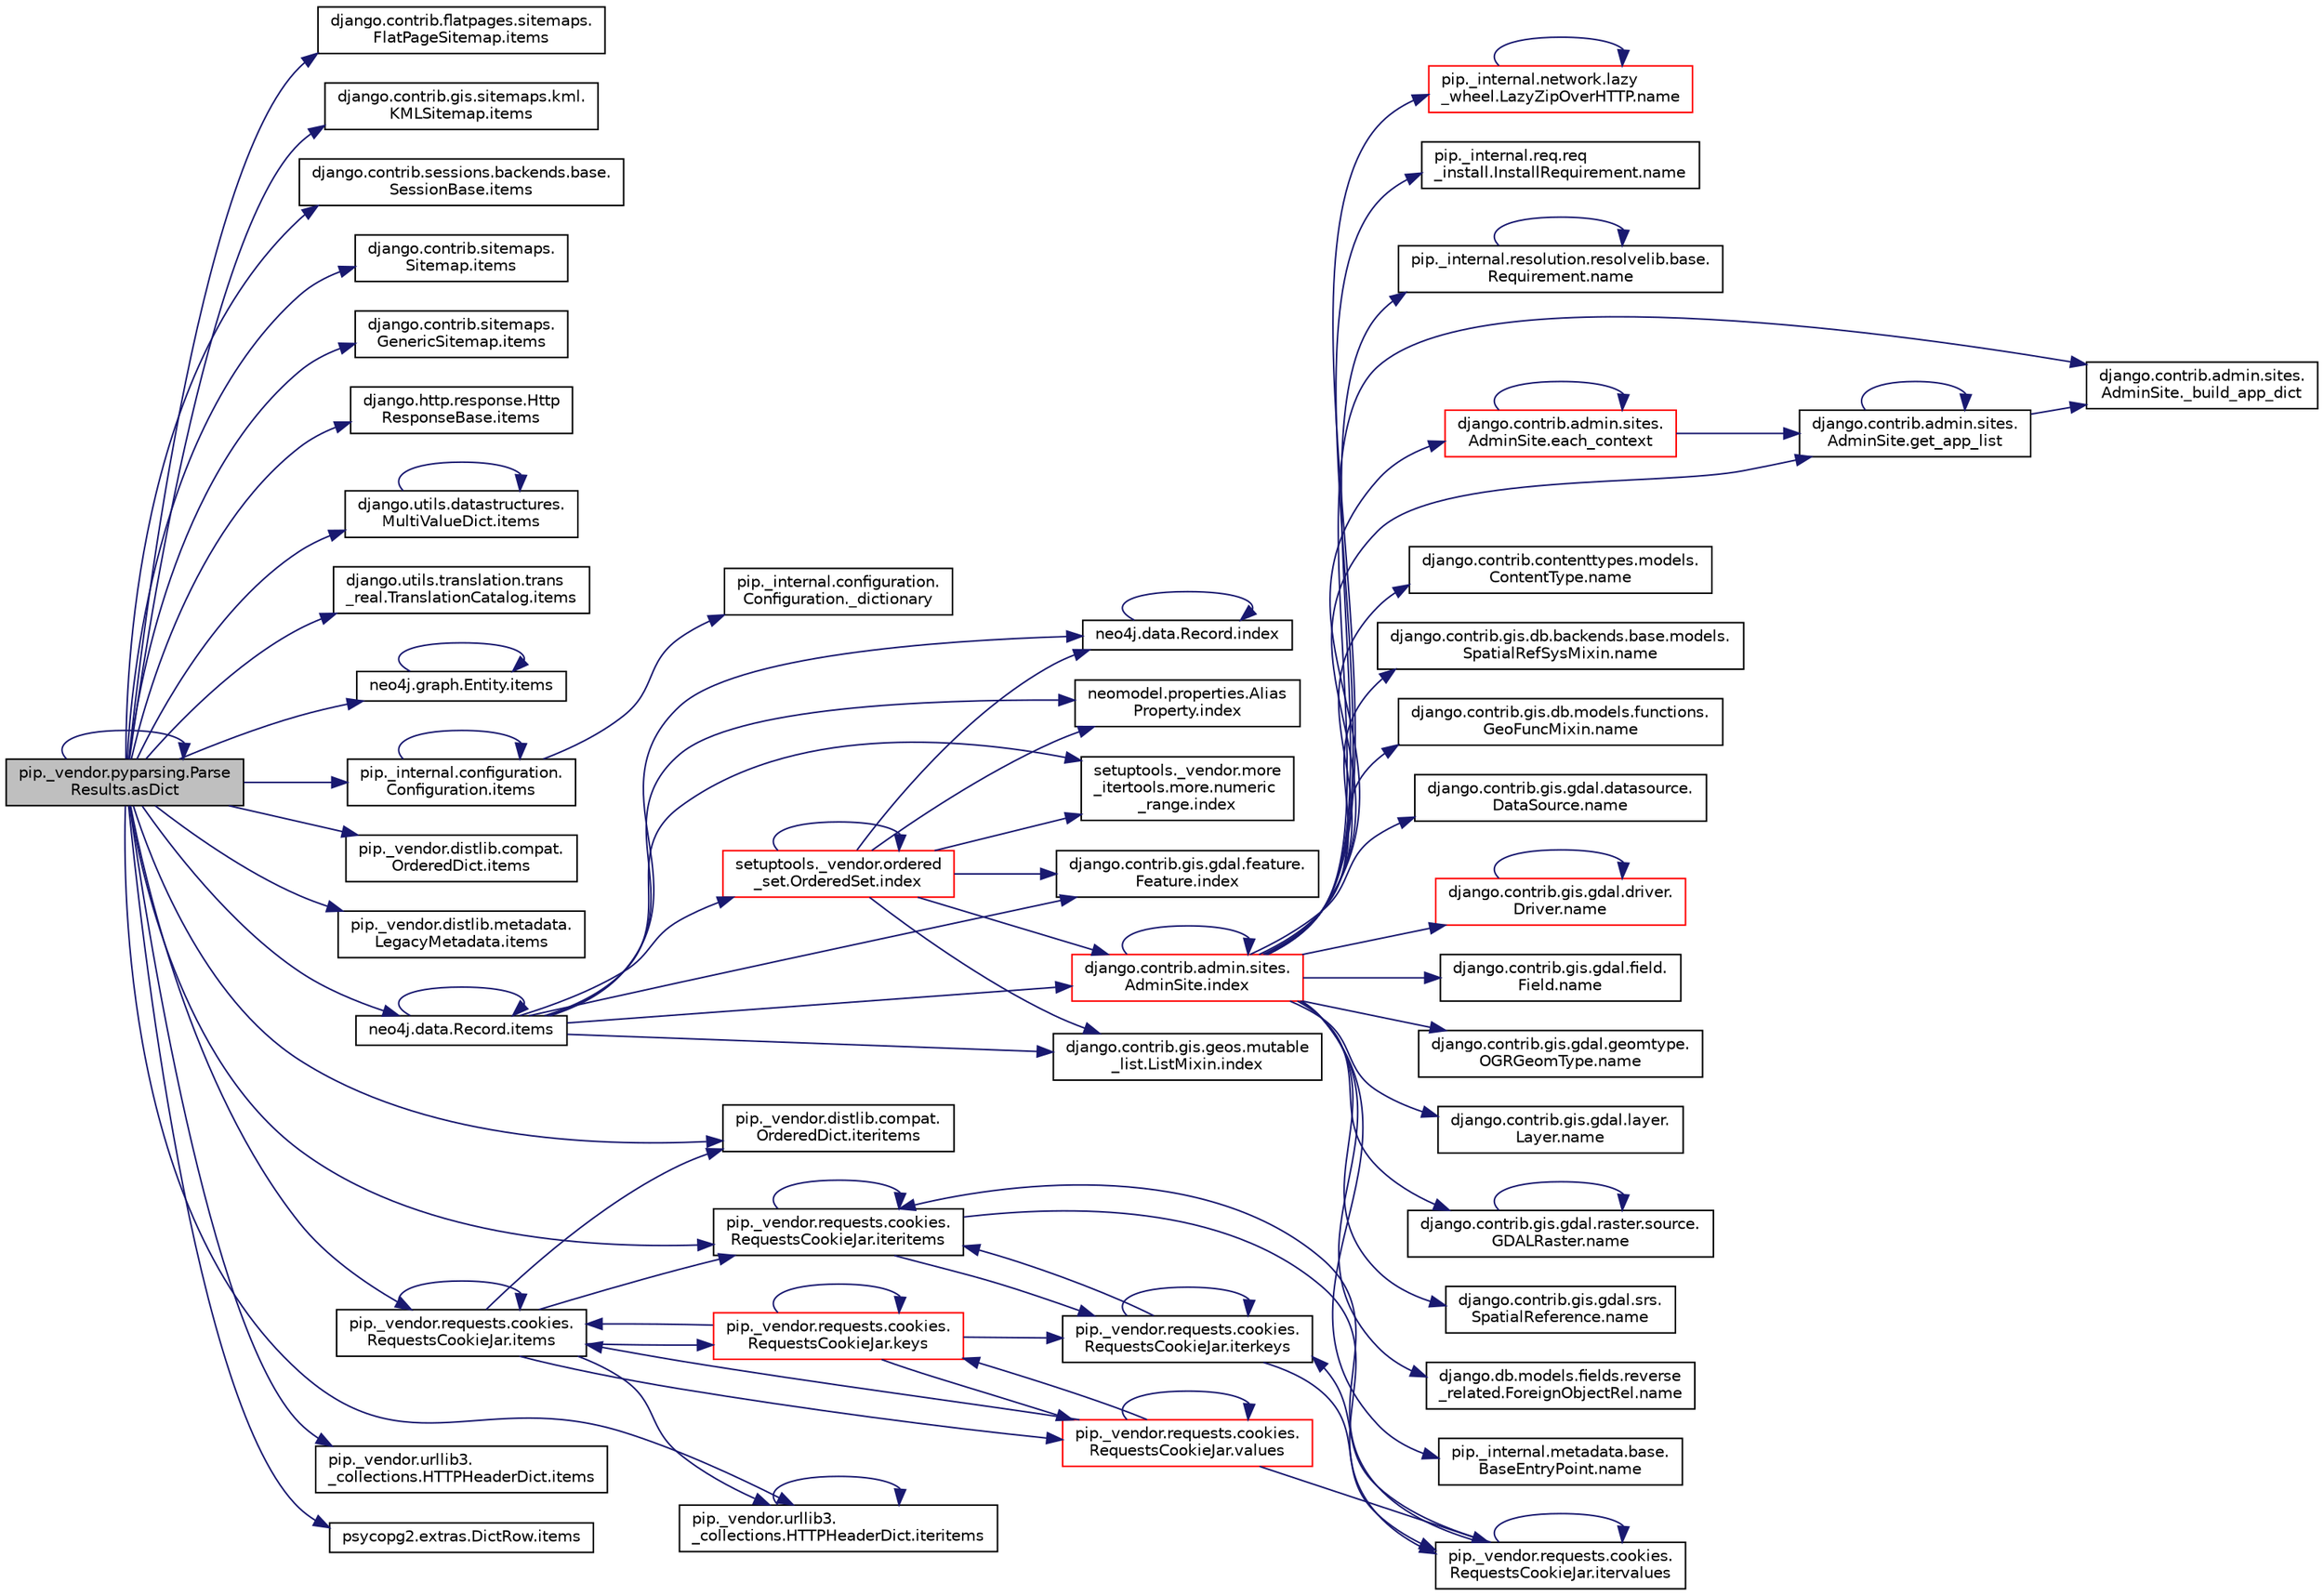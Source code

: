 digraph "pip._vendor.pyparsing.ParseResults.asDict"
{
 // LATEX_PDF_SIZE
  edge [fontname="Helvetica",fontsize="10",labelfontname="Helvetica",labelfontsize="10"];
  node [fontname="Helvetica",fontsize="10",shape=record];
  rankdir="LR";
  Node1 [label="pip._vendor.pyparsing.Parse\lResults.asDict",height=0.2,width=0.4,color="black", fillcolor="grey75", style="filled", fontcolor="black",tooltip=" "];
  Node1 -> Node1 [color="midnightblue",fontsize="10",style="solid",fontname="Helvetica"];
  Node1 -> Node2 [color="midnightblue",fontsize="10",style="solid",fontname="Helvetica"];
  Node2 [label="django.contrib.flatpages.sitemaps.\lFlatPageSitemap.items",height=0.2,width=0.4,color="black", fillcolor="white", style="filled",URL="$da/db0/classdjango_1_1contrib_1_1flatpages_1_1sitemaps_1_1_flat_page_sitemap.html#a6948e64ef6083cce5ad81a02a00e7836",tooltip=" "];
  Node1 -> Node3 [color="midnightblue",fontsize="10",style="solid",fontname="Helvetica"];
  Node3 [label="django.contrib.gis.sitemaps.kml.\lKMLSitemap.items",height=0.2,width=0.4,color="black", fillcolor="white", style="filled",URL="$d0/dea/classdjango_1_1contrib_1_1gis_1_1sitemaps_1_1kml_1_1_k_m_l_sitemap.html#a6acd07396d1cde7a19605ad2a8aa92e3",tooltip=" "];
  Node1 -> Node4 [color="midnightblue",fontsize="10",style="solid",fontname="Helvetica"];
  Node4 [label="django.contrib.sessions.backends.base.\lSessionBase.items",height=0.2,width=0.4,color="black", fillcolor="white", style="filled",URL="$d1/d6e/classdjango_1_1contrib_1_1sessions_1_1backends_1_1base_1_1_session_base.html#ae25cf58df559b84f6cb8c2bad2420f5f",tooltip=" "];
  Node1 -> Node5 [color="midnightblue",fontsize="10",style="solid",fontname="Helvetica"];
  Node5 [label="django.contrib.sitemaps.\lSitemap.items",height=0.2,width=0.4,color="black", fillcolor="white", style="filled",URL="$db/d3f/classdjango_1_1contrib_1_1sitemaps_1_1_sitemap.html#a521395bdbfe3e7c0afbf9bb0a038a3d5",tooltip=" "];
  Node1 -> Node6 [color="midnightblue",fontsize="10",style="solid",fontname="Helvetica"];
  Node6 [label="django.contrib.sitemaps.\lGenericSitemap.items",height=0.2,width=0.4,color="black", fillcolor="white", style="filled",URL="$d5/d7c/classdjango_1_1contrib_1_1sitemaps_1_1_generic_sitemap.html#ab6026371faf88c9a25c1e70a02570ebb",tooltip=" "];
  Node1 -> Node7 [color="midnightblue",fontsize="10",style="solid",fontname="Helvetica"];
  Node7 [label="django.http.response.Http\lResponseBase.items",height=0.2,width=0.4,color="black", fillcolor="white", style="filled",URL="$dd/db4/classdjango_1_1http_1_1response_1_1_http_response_base.html#a8ed7fbc867369f0722bb5b0997593520",tooltip=" "];
  Node1 -> Node8 [color="midnightblue",fontsize="10",style="solid",fontname="Helvetica"];
  Node8 [label="django.utils.datastructures.\lMultiValueDict.items",height=0.2,width=0.4,color="black", fillcolor="white", style="filled",URL="$d5/d02/classdjango_1_1utils_1_1datastructures_1_1_multi_value_dict.html#a6e3230d429487c8249894a263e311ade",tooltip=" "];
  Node8 -> Node8 [color="midnightblue",fontsize="10",style="solid",fontname="Helvetica"];
  Node1 -> Node9 [color="midnightblue",fontsize="10",style="solid",fontname="Helvetica"];
  Node9 [label="django.utils.translation.trans\l_real.TranslationCatalog.items",height=0.2,width=0.4,color="black", fillcolor="white", style="filled",URL="$dd/d59/classdjango_1_1utils_1_1translation_1_1trans__real_1_1_translation_catalog.html#ae868bfe97371199134f38f2bd997e08f",tooltip=" "];
  Node1 -> Node10 [color="midnightblue",fontsize="10",style="solid",fontname="Helvetica"];
  Node10 [label="neo4j.graph.Entity.items",height=0.2,width=0.4,color="black", fillcolor="white", style="filled",URL="$da/de2/classneo4j_1_1graph_1_1_entity.html#a900c8bafc184909bef8464cc234974e8",tooltip=" "];
  Node10 -> Node10 [color="midnightblue",fontsize="10",style="solid",fontname="Helvetica"];
  Node1 -> Node11 [color="midnightblue",fontsize="10",style="solid",fontname="Helvetica"];
  Node11 [label="pip._internal.configuration.\lConfiguration.items",height=0.2,width=0.4,color="black", fillcolor="white", style="filled",URL="$dc/da9/classpip_1_1__internal_1_1configuration_1_1_configuration.html#a43a724f440f49a72db825d19c0faa921",tooltip=" "];
  Node11 -> Node12 [color="midnightblue",fontsize="10",style="solid",fontname="Helvetica"];
  Node12 [label="pip._internal.configuration.\lConfiguration._dictionary",height=0.2,width=0.4,color="black", fillcolor="white", style="filled",URL="$dc/da9/classpip_1_1__internal_1_1configuration_1_1_configuration.html#abaf2d55a077dead78b33bad3bcbbc0c8",tooltip=" "];
  Node11 -> Node11 [color="midnightblue",fontsize="10",style="solid",fontname="Helvetica"];
  Node1 -> Node13 [color="midnightblue",fontsize="10",style="solid",fontname="Helvetica"];
  Node13 [label="pip._vendor.distlib.compat.\lOrderedDict.items",height=0.2,width=0.4,color="black", fillcolor="white", style="filled",URL="$d8/dae/classpip_1_1__vendor_1_1distlib_1_1compat_1_1_ordered_dict.html#a97f6c8e438a9fd542ea4379858e9586a",tooltip=" "];
  Node1 -> Node14 [color="midnightblue",fontsize="10",style="solid",fontname="Helvetica"];
  Node14 [label="pip._vendor.distlib.metadata.\lLegacyMetadata.items",height=0.2,width=0.4,color="black", fillcolor="white", style="filled",URL="$d3/dc5/classpip_1_1__vendor_1_1distlib_1_1metadata_1_1_legacy_metadata.html#ad75ade4c3fcb143145f1e75dcb2b691d",tooltip=" "];
  Node1 -> Node15 [color="midnightblue",fontsize="10",style="solid",fontname="Helvetica"];
  Node15 [label="neo4j.data.Record.items",height=0.2,width=0.4,color="black", fillcolor="white", style="filled",URL="$d8/da3/classneo4j_1_1data_1_1_record.html#aa82fb1c1ac368d26d9decaa7a8339be1",tooltip=" "];
  Node15 -> Node16 [color="midnightblue",fontsize="10",style="solid",fontname="Helvetica"];
  Node16 [label="django.contrib.gis.gdal.feature.\lFeature.index",height=0.2,width=0.4,color="black", fillcolor="white", style="filled",URL="$db/d34/classdjango_1_1contrib_1_1gis_1_1gdal_1_1feature_1_1_feature.html#a128ae0b6147fb55a5c5bc777caa15d50",tooltip=" "];
  Node15 -> Node17 [color="midnightblue",fontsize="10",style="solid",fontname="Helvetica"];
  Node17 [label="django.contrib.admin.sites.\lAdminSite.index",height=0.2,width=0.4,color="red", fillcolor="white", style="filled",URL="$df/dba/classdjango_1_1contrib_1_1admin_1_1sites_1_1_admin_site.html#a114200436dcab5d292516d7454298630",tooltip=" "];
  Node17 -> Node18 [color="midnightblue",fontsize="10",style="solid",fontname="Helvetica"];
  Node18 [label="django.contrib.admin.sites.\lAdminSite._build_app_dict",height=0.2,width=0.4,color="black", fillcolor="white", style="filled",URL="$df/dba/classdjango_1_1contrib_1_1admin_1_1sites_1_1_admin_site.html#a88d6a17ea090acca719eef207e4a9049",tooltip=" "];
  Node17 -> Node19 [color="midnightblue",fontsize="10",style="solid",fontname="Helvetica"];
  Node19 [label="django.contrib.admin.sites.\lAdminSite.each_context",height=0.2,width=0.4,color="red", fillcolor="white", style="filled",URL="$df/dba/classdjango_1_1contrib_1_1admin_1_1sites_1_1_admin_site.html#a9827cf8301d5677e42aa917686ac0af8",tooltip=" "];
  Node19 -> Node19 [color="midnightblue",fontsize="10",style="solid",fontname="Helvetica"];
  Node19 -> Node20 [color="midnightblue",fontsize="10",style="solid",fontname="Helvetica"];
  Node20 [label="django.contrib.admin.sites.\lAdminSite.get_app_list",height=0.2,width=0.4,color="black", fillcolor="white", style="filled",URL="$df/dba/classdjango_1_1contrib_1_1admin_1_1sites_1_1_admin_site.html#aaa5c674a03b5aa9795ffc15af2c041c1",tooltip=" "];
  Node20 -> Node18 [color="midnightblue",fontsize="10",style="solid",fontname="Helvetica"];
  Node20 -> Node20 [color="midnightblue",fontsize="10",style="solid",fontname="Helvetica"];
  Node17 -> Node20 [color="midnightblue",fontsize="10",style="solid",fontname="Helvetica"];
  Node17 -> Node17 [color="midnightblue",fontsize="10",style="solid",fontname="Helvetica"];
  Node17 -> Node408 [color="midnightblue",fontsize="10",style="solid",fontname="Helvetica"];
  Node408 [label="django.contrib.contenttypes.models.\lContentType.name",height=0.2,width=0.4,color="black", fillcolor="white", style="filled",URL="$d6/d20/classdjango_1_1contrib_1_1contenttypes_1_1models_1_1_content_type.html#a1577e45d8940ca8ce7032df05c0920f1",tooltip=" "];
  Node17 -> Node409 [color="midnightblue",fontsize="10",style="solid",fontname="Helvetica"];
  Node409 [label="django.contrib.gis.db.backends.base.models.\lSpatialRefSysMixin.name",height=0.2,width=0.4,color="black", fillcolor="white", style="filled",URL="$d5/d73/classdjango_1_1contrib_1_1gis_1_1db_1_1backends_1_1base_1_1models_1_1_spatial_ref_sys_mixin.html#a502460564fa7a935d8bb5aea6cbce4b9",tooltip=" "];
  Node17 -> Node410 [color="midnightblue",fontsize="10",style="solid",fontname="Helvetica"];
  Node410 [label="django.contrib.gis.db.models.functions.\lGeoFuncMixin.name",height=0.2,width=0.4,color="black", fillcolor="white", style="filled",URL="$d4/d5c/classdjango_1_1contrib_1_1gis_1_1db_1_1models_1_1functions_1_1_geo_func_mixin.html#a9a6993ec9126211670ca7087359b8c6a",tooltip=" "];
  Node17 -> Node411 [color="midnightblue",fontsize="10",style="solid",fontname="Helvetica"];
  Node411 [label="django.contrib.gis.gdal.datasource.\lDataSource.name",height=0.2,width=0.4,color="black", fillcolor="white", style="filled",URL="$db/d7b/classdjango_1_1contrib_1_1gis_1_1gdal_1_1datasource_1_1_data_source.html#af2cbfd1f4ceeb82b6f7c29a705555d8e",tooltip=" "];
  Node17 -> Node412 [color="midnightblue",fontsize="10",style="solid",fontname="Helvetica"];
  Node412 [label="django.contrib.gis.gdal.driver.\lDriver.name",height=0.2,width=0.4,color="red", fillcolor="white", style="filled",URL="$d5/df2/classdjango_1_1contrib_1_1gis_1_1gdal_1_1driver_1_1_driver.html#ab25b5eea93459ca8e05dc329ef537f1b",tooltip=" "];
  Node412 -> Node412 [color="midnightblue",fontsize="10",style="solid",fontname="Helvetica"];
  Node17 -> Node413 [color="midnightblue",fontsize="10",style="solid",fontname="Helvetica"];
  Node413 [label="django.contrib.gis.gdal.field.\lField.name",height=0.2,width=0.4,color="black", fillcolor="white", style="filled",URL="$d8/d65/classdjango_1_1contrib_1_1gis_1_1gdal_1_1field_1_1_field.html#a52ccad95ad1a0fae1ef80beb9a6c838b",tooltip=" "];
  Node17 -> Node414 [color="midnightblue",fontsize="10",style="solid",fontname="Helvetica"];
  Node414 [label="django.contrib.gis.gdal.geomtype.\lOGRGeomType.name",height=0.2,width=0.4,color="black", fillcolor="white", style="filled",URL="$dc/d9c/classdjango_1_1contrib_1_1gis_1_1gdal_1_1geomtype_1_1_o_g_r_geom_type.html#a80a6f16d4e7014ca3adac92432f148b2",tooltip=" "];
  Node17 -> Node415 [color="midnightblue",fontsize="10",style="solid",fontname="Helvetica"];
  Node415 [label="django.contrib.gis.gdal.layer.\lLayer.name",height=0.2,width=0.4,color="black", fillcolor="white", style="filled",URL="$d9/d84/classdjango_1_1contrib_1_1gis_1_1gdal_1_1layer_1_1_layer.html#a64c4f09deeb5dd93a1f82a986e090581",tooltip=" "];
  Node17 -> Node416 [color="midnightblue",fontsize="10",style="solid",fontname="Helvetica"];
  Node416 [label="django.contrib.gis.gdal.raster.source.\lGDALRaster.name",height=0.2,width=0.4,color="black", fillcolor="white", style="filled",URL="$db/dff/classdjango_1_1contrib_1_1gis_1_1gdal_1_1raster_1_1source_1_1_g_d_a_l_raster.html#adc147e651b853c17a0d6abe3be9da7a9",tooltip=" "];
  Node416 -> Node416 [color="midnightblue",fontsize="10",style="solid",fontname="Helvetica"];
  Node17 -> Node417 [color="midnightblue",fontsize="10",style="solid",fontname="Helvetica"];
  Node417 [label="django.contrib.gis.gdal.srs.\lSpatialReference.name",height=0.2,width=0.4,color="black", fillcolor="white", style="filled",URL="$d7/dda/classdjango_1_1contrib_1_1gis_1_1gdal_1_1srs_1_1_spatial_reference.html#aba72b97da57e6f07b85d53ff618798e3",tooltip=" "];
  Node17 -> Node418 [color="midnightblue",fontsize="10",style="solid",fontname="Helvetica"];
  Node418 [label="django.db.models.fields.reverse\l_related.ForeignObjectRel.name",height=0.2,width=0.4,color="black", fillcolor="white", style="filled",URL="$d3/da4/classdjango_1_1db_1_1models_1_1fields_1_1reverse__related_1_1_foreign_object_rel.html#aacda3a6a71b37c6422fbc200f0b0225a",tooltip=" "];
  Node17 -> Node419 [color="midnightblue",fontsize="10",style="solid",fontname="Helvetica"];
  Node419 [label="pip._internal.metadata.base.\lBaseEntryPoint.name",height=0.2,width=0.4,color="black", fillcolor="white", style="filled",URL="$d1/d78/classpip_1_1__internal_1_1metadata_1_1base_1_1_base_entry_point.html#acd0c7299966258aeb0876da26520233d",tooltip=" "];
  Node17 -> Node420 [color="midnightblue",fontsize="10",style="solid",fontname="Helvetica"];
  Node420 [label="pip._internal.network.lazy\l_wheel.LazyZipOverHTTP.name",height=0.2,width=0.4,color="red", fillcolor="white", style="filled",URL="$df/d67/classpip_1_1__internal_1_1network_1_1lazy__wheel_1_1_lazy_zip_over_h_t_t_p.html#a59403bb703d375caa6c1dda7573257a1",tooltip=" "];
  Node420 -> Node420 [color="midnightblue",fontsize="10",style="solid",fontname="Helvetica"];
  Node17 -> Node421 [color="midnightblue",fontsize="10",style="solid",fontname="Helvetica"];
  Node421 [label="pip._internal.req.req\l_install.InstallRequirement.name",height=0.2,width=0.4,color="black", fillcolor="white", style="filled",URL="$d2/daa/classpip_1_1__internal_1_1req_1_1req__install_1_1_install_requirement.html#a6b019e16ae98576ae64c68e0f5824e34",tooltip=" "];
  Node17 -> Node422 [color="midnightblue",fontsize="10",style="solid",fontname="Helvetica"];
  Node422 [label="pip._internal.resolution.resolvelib.base.\lRequirement.name",height=0.2,width=0.4,color="black", fillcolor="white", style="filled",URL="$d7/d6d/classpip_1_1__internal_1_1resolution_1_1resolvelib_1_1base_1_1_requirement.html#a013752876d4b3521f3a087987b443d90",tooltip=" "];
  Node422 -> Node422 [color="midnightblue",fontsize="10",style="solid",fontname="Helvetica"];
  Node15 -> Node1349 [color="midnightblue",fontsize="10",style="solid",fontname="Helvetica"];
  Node1349 [label="django.contrib.gis.geos.mutable\l_list.ListMixin.index",height=0.2,width=0.4,color="black", fillcolor="white", style="filled",URL="$d5/d0e/classdjango_1_1contrib_1_1gis_1_1geos_1_1mutable__list_1_1_list_mixin.html#a16f4b7c86157e81672a845a5b3789f2f",tooltip=" "];
  Node15 -> Node584 [color="midnightblue",fontsize="10",style="solid",fontname="Helvetica"];
  Node584 [label="neo4j.data.Record.index",height=0.2,width=0.4,color="black", fillcolor="white", style="filled",URL="$d8/da3/classneo4j_1_1data_1_1_record.html#aa340d7c2dc0ce8f84d5e69470775e708",tooltip=" "];
  Node584 -> Node584 [color="midnightblue",fontsize="10",style="solid",fontname="Helvetica"];
  Node15 -> Node1348 [color="midnightblue",fontsize="10",style="solid",fontname="Helvetica"];
  Node1348 [label="neomodel.properties.Alias\lProperty.index",height=0.2,width=0.4,color="black", fillcolor="white", style="filled",URL="$d6/d9b/classneomodel_1_1properties_1_1_alias_property.html#ab7dea421e530a092fc9bb794999cee6a",tooltip=" "];
  Node15 -> Node1350 [color="midnightblue",fontsize="10",style="solid",fontname="Helvetica"];
  Node1350 [label="setuptools._vendor.ordered\l_set.OrderedSet.index",height=0.2,width=0.4,color="red", fillcolor="white", style="filled",URL="$d0/d40/classsetuptools_1_1__vendor_1_1ordered__set_1_1_ordered_set.html#a4c9cbb502c5f54f77e574032bf66f9d6",tooltip=" "];
  Node1350 -> Node1348 [color="midnightblue",fontsize="10",style="solid",fontname="Helvetica"];
  Node1350 -> Node16 [color="midnightblue",fontsize="10",style="solid",fontname="Helvetica"];
  Node1350 -> Node17 [color="midnightblue",fontsize="10",style="solid",fontname="Helvetica"];
  Node1350 -> Node584 [color="midnightblue",fontsize="10",style="solid",fontname="Helvetica"];
  Node1350 -> Node1350 [color="midnightblue",fontsize="10",style="solid",fontname="Helvetica"];
  Node1350 -> Node1349 [color="midnightblue",fontsize="10",style="solid",fontname="Helvetica"];
  Node1350 -> Node1351 [color="midnightblue",fontsize="10",style="solid",fontname="Helvetica"];
  Node1351 [label="setuptools._vendor.more\l_itertools.more.numeric\l_range.index",height=0.2,width=0.4,color="black", fillcolor="white", style="filled",URL="$d2/d44/classsetuptools_1_1__vendor_1_1more__itertools_1_1more_1_1numeric__range.html#a394db59afc76561009e55b38d2254d97",tooltip=" "];
  Node15 -> Node1351 [color="midnightblue",fontsize="10",style="solid",fontname="Helvetica"];
  Node15 -> Node15 [color="midnightblue",fontsize="10",style="solid",fontname="Helvetica"];
  Node1 -> Node475 [color="midnightblue",fontsize="10",style="solid",fontname="Helvetica"];
  Node475 [label="pip._vendor.requests.cookies.\lRequestsCookieJar.items",height=0.2,width=0.4,color="black", fillcolor="white", style="filled",URL="$d9/d08/classpip_1_1__vendor_1_1requests_1_1cookies_1_1_requests_cookie_jar.html#a16943d14660f257b695673e38162c0f7",tooltip=" "];
  Node475 -> Node475 [color="midnightblue",fontsize="10",style="solid",fontname="Helvetica"];
  Node475 -> Node476 [color="midnightblue",fontsize="10",style="solid",fontname="Helvetica"];
  Node476 [label="pip._vendor.distlib.compat.\lOrderedDict.iteritems",height=0.2,width=0.4,color="black", fillcolor="white", style="filled",URL="$d8/dae/classpip_1_1__vendor_1_1distlib_1_1compat_1_1_ordered_dict.html#a3d627da27acea3538e9861ee670fc289",tooltip=" "];
  Node475 -> Node477 [color="midnightblue",fontsize="10",style="solid",fontname="Helvetica"];
  Node477 [label="pip._vendor.requests.cookies.\lRequestsCookieJar.iteritems",height=0.2,width=0.4,color="black", fillcolor="white", style="filled",URL="$d9/d08/classpip_1_1__vendor_1_1requests_1_1cookies_1_1_requests_cookie_jar.html#a4fdf3181e667a99344da4f476540ad1c",tooltip=" "];
  Node477 -> Node477 [color="midnightblue",fontsize="10",style="solid",fontname="Helvetica"];
  Node477 -> Node478 [color="midnightblue",fontsize="10",style="solid",fontname="Helvetica"];
  Node478 [label="pip._vendor.requests.cookies.\lRequestsCookieJar.iterkeys",height=0.2,width=0.4,color="black", fillcolor="white", style="filled",URL="$d9/d08/classpip_1_1__vendor_1_1requests_1_1cookies_1_1_requests_cookie_jar.html#a7844c31a11df29b737f6d2899743abaa",tooltip=" "];
  Node478 -> Node477 [color="midnightblue",fontsize="10",style="solid",fontname="Helvetica"];
  Node478 -> Node478 [color="midnightblue",fontsize="10",style="solid",fontname="Helvetica"];
  Node478 -> Node479 [color="midnightblue",fontsize="10",style="solid",fontname="Helvetica"];
  Node479 [label="pip._vendor.requests.cookies.\lRequestsCookieJar.itervalues",height=0.2,width=0.4,color="black", fillcolor="white", style="filled",URL="$d9/d08/classpip_1_1__vendor_1_1requests_1_1cookies_1_1_requests_cookie_jar.html#a3ba97d46a1ab3f9106097d4e8f918779",tooltip=" "];
  Node479 -> Node477 [color="midnightblue",fontsize="10",style="solid",fontname="Helvetica"];
  Node479 -> Node478 [color="midnightblue",fontsize="10",style="solid",fontname="Helvetica"];
  Node479 -> Node479 [color="midnightblue",fontsize="10",style="solid",fontname="Helvetica"];
  Node477 -> Node479 [color="midnightblue",fontsize="10",style="solid",fontname="Helvetica"];
  Node475 -> Node480 [color="midnightblue",fontsize="10",style="solid",fontname="Helvetica"];
  Node480 [label="pip._vendor.urllib3.\l_collections.HTTPHeaderDict.iteritems",height=0.2,width=0.4,color="black", fillcolor="white", style="filled",URL="$d8/dc7/classpip_1_1__vendor_1_1urllib3_1_1__collections_1_1_h_t_t_p_header_dict.html#acab3544e4616ea2ad432954ed716960a",tooltip=" "];
  Node480 -> Node480 [color="midnightblue",fontsize="10",style="solid",fontname="Helvetica"];
  Node475 -> Node481 [color="midnightblue",fontsize="10",style="solid",fontname="Helvetica"];
  Node481 [label="pip._vendor.requests.cookies.\lRequestsCookieJar.keys",height=0.2,width=0.4,color="red", fillcolor="white", style="filled",URL="$d9/d08/classpip_1_1__vendor_1_1requests_1_1cookies_1_1_requests_cookie_jar.html#a356a2e63096d6709bc43973d389208d3",tooltip=" "];
  Node481 -> Node475 [color="midnightblue",fontsize="10",style="solid",fontname="Helvetica"];
  Node481 -> Node478 [color="midnightblue",fontsize="10",style="solid",fontname="Helvetica"];
  Node481 -> Node481 [color="midnightblue",fontsize="10",style="solid",fontname="Helvetica"];
  Node481 -> Node483 [color="midnightblue",fontsize="10",style="solid",fontname="Helvetica"];
  Node483 [label="pip._vendor.requests.cookies.\lRequestsCookieJar.values",height=0.2,width=0.4,color="red", fillcolor="white", style="filled",URL="$d9/d08/classpip_1_1__vendor_1_1requests_1_1cookies_1_1_requests_cookie_jar.html#ab1664c19386b98ad1335989e85f40ce0",tooltip=" "];
  Node483 -> Node475 [color="midnightblue",fontsize="10",style="solid",fontname="Helvetica"];
  Node483 -> Node479 [color="midnightblue",fontsize="10",style="solid",fontname="Helvetica"];
  Node483 -> Node481 [color="midnightblue",fontsize="10",style="solid",fontname="Helvetica"];
  Node483 -> Node483 [color="midnightblue",fontsize="10",style="solid",fontname="Helvetica"];
  Node475 -> Node483 [color="midnightblue",fontsize="10",style="solid",fontname="Helvetica"];
  Node1 -> Node485 [color="midnightblue",fontsize="10",style="solid",fontname="Helvetica"];
  Node485 [label="pip._vendor.urllib3.\l_collections.HTTPHeaderDict.items",height=0.2,width=0.4,color="black", fillcolor="white", style="filled",URL="$d8/dc7/classpip_1_1__vendor_1_1urllib3_1_1__collections_1_1_h_t_t_p_header_dict.html#ae40b7c8adb3a4a74a2fe63ee3d86173e",tooltip=" "];
  Node1 -> Node486 [color="midnightblue",fontsize="10",style="solid",fontname="Helvetica"];
  Node486 [label="psycopg2.extras.DictRow.items",height=0.2,width=0.4,color="black", fillcolor="white", style="filled",URL="$dc/d7b/classpsycopg2_1_1extras_1_1_dict_row.html#a8b5ca8f01caa84bc32fb4f31ff0de8d3",tooltip=" "];
  Node1 -> Node476 [color="midnightblue",fontsize="10",style="solid",fontname="Helvetica"];
  Node1 -> Node477 [color="midnightblue",fontsize="10",style="solid",fontname="Helvetica"];
  Node1 -> Node480 [color="midnightblue",fontsize="10",style="solid",fontname="Helvetica"];
}
